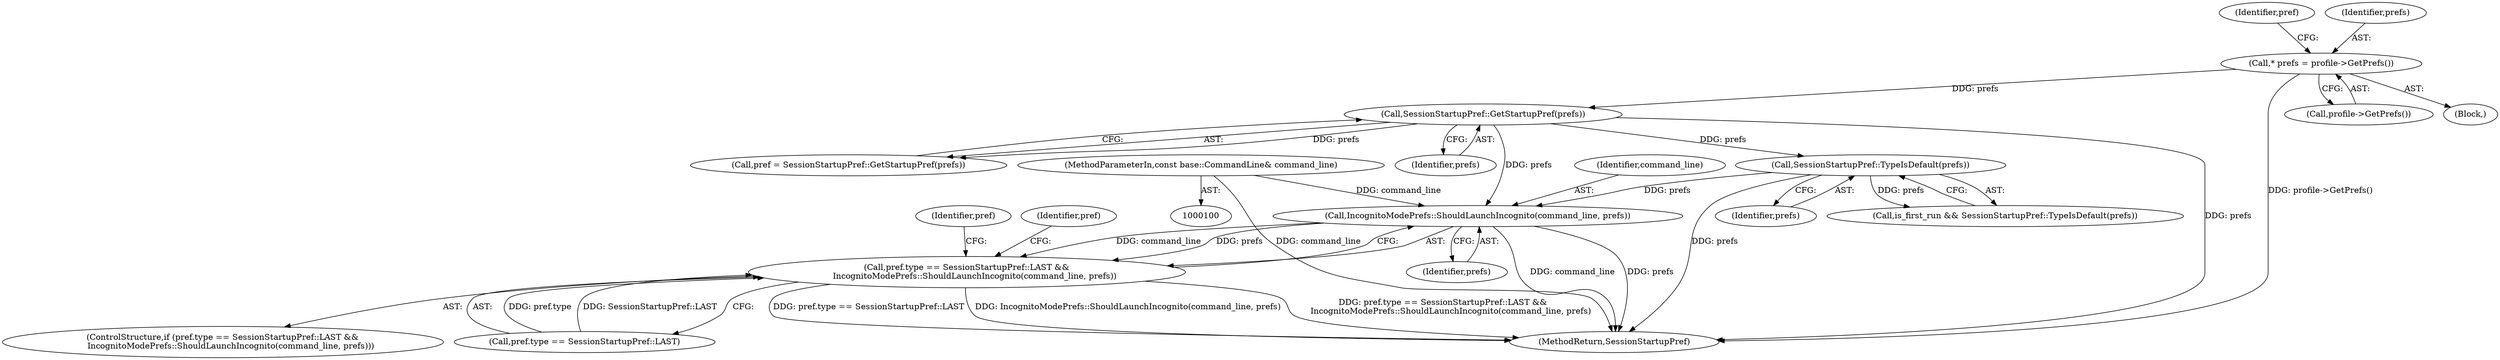 digraph "1_Chrome_7a0dee9d17d0ee7fd1b40b017442f4952384a7c2@del" {
"1000179" [label="(Call,IncognitoModePrefs::ShouldLaunchIncognito(command_line, prefs))"];
"1000101" [label="(MethodParameterIn,const base::CommandLine& command_line)"];
"1000113" [label="(Call,SessionStartupPref::GetStartupPref(prefs))"];
"1000107" [label="(Call,* prefs = profile->GetPrefs())"];
"1000127" [label="(Call,SessionStartupPref::TypeIsDefault(prefs))"];
"1000173" [label="(Call,pref.type == SessionStartupPref::LAST &&\n      IncognitoModePrefs::ShouldLaunchIncognito(command_line, prefs))"];
"1000111" [label="(Call,pref = SessionStartupPref::GetStartupPref(prefs))"];
"1000173" [label="(Call,pref.type == SessionStartupPref::LAST &&\n      IncognitoModePrefs::ShouldLaunchIncognito(command_line, prefs))"];
"1000190" [label="(MethodReturn,SessionStartupPref)"];
"1000101" [label="(MethodParameterIn,const base::CommandLine& command_line)"];
"1000109" [label="(Call,profile->GetPrefs())"];
"1000112" [label="(Identifier,pref)"];
"1000128" [label="(Identifier,prefs)"];
"1000107" [label="(Call,* prefs = profile->GetPrefs())"];
"1000172" [label="(ControlStructure,if (pref.type == SessionStartupPref::LAST &&\n      IncognitoModePrefs::ShouldLaunchIncognito(command_line, prefs)))"];
"1000189" [label="(Identifier,pref)"];
"1000181" [label="(Identifier,prefs)"];
"1000114" [label="(Identifier,prefs)"];
"1000125" [label="(Call,is_first_run && SessionStartupPref::TypeIsDefault(prefs))"];
"1000108" [label="(Identifier,prefs)"];
"1000103" [label="(Block,)"];
"1000180" [label="(Identifier,command_line)"];
"1000127" [label="(Call,SessionStartupPref::TypeIsDefault(prefs))"];
"1000113" [label="(Call,SessionStartupPref::GetStartupPref(prefs))"];
"1000179" [label="(Call,IncognitoModePrefs::ShouldLaunchIncognito(command_line, prefs))"];
"1000174" [label="(Call,pref.type == SessionStartupPref::LAST)"];
"1000185" [label="(Identifier,pref)"];
"1000179" -> "1000173"  [label="AST: "];
"1000179" -> "1000181"  [label="CFG: "];
"1000180" -> "1000179"  [label="AST: "];
"1000181" -> "1000179"  [label="AST: "];
"1000173" -> "1000179"  [label="CFG: "];
"1000179" -> "1000190"  [label="DDG: prefs"];
"1000179" -> "1000190"  [label="DDG: command_line"];
"1000179" -> "1000173"  [label="DDG: command_line"];
"1000179" -> "1000173"  [label="DDG: prefs"];
"1000101" -> "1000179"  [label="DDG: command_line"];
"1000113" -> "1000179"  [label="DDG: prefs"];
"1000127" -> "1000179"  [label="DDG: prefs"];
"1000101" -> "1000100"  [label="AST: "];
"1000101" -> "1000190"  [label="DDG: command_line"];
"1000113" -> "1000111"  [label="AST: "];
"1000113" -> "1000114"  [label="CFG: "];
"1000114" -> "1000113"  [label="AST: "];
"1000111" -> "1000113"  [label="CFG: "];
"1000113" -> "1000190"  [label="DDG: prefs"];
"1000113" -> "1000111"  [label="DDG: prefs"];
"1000107" -> "1000113"  [label="DDG: prefs"];
"1000113" -> "1000127"  [label="DDG: prefs"];
"1000107" -> "1000103"  [label="AST: "];
"1000107" -> "1000109"  [label="CFG: "];
"1000108" -> "1000107"  [label="AST: "];
"1000109" -> "1000107"  [label="AST: "];
"1000112" -> "1000107"  [label="CFG: "];
"1000107" -> "1000190"  [label="DDG: profile->GetPrefs()"];
"1000127" -> "1000125"  [label="AST: "];
"1000127" -> "1000128"  [label="CFG: "];
"1000128" -> "1000127"  [label="AST: "];
"1000125" -> "1000127"  [label="CFG: "];
"1000127" -> "1000190"  [label="DDG: prefs"];
"1000127" -> "1000125"  [label="DDG: prefs"];
"1000173" -> "1000172"  [label="AST: "];
"1000173" -> "1000174"  [label="CFG: "];
"1000174" -> "1000173"  [label="AST: "];
"1000185" -> "1000173"  [label="CFG: "];
"1000189" -> "1000173"  [label="CFG: "];
"1000173" -> "1000190"  [label="DDG: IncognitoModePrefs::ShouldLaunchIncognito(command_line, prefs)"];
"1000173" -> "1000190"  [label="DDG: pref.type == SessionStartupPref::LAST &&\n      IncognitoModePrefs::ShouldLaunchIncognito(command_line, prefs)"];
"1000173" -> "1000190"  [label="DDG: pref.type == SessionStartupPref::LAST"];
"1000174" -> "1000173"  [label="DDG: pref.type"];
"1000174" -> "1000173"  [label="DDG: SessionStartupPref::LAST"];
}
